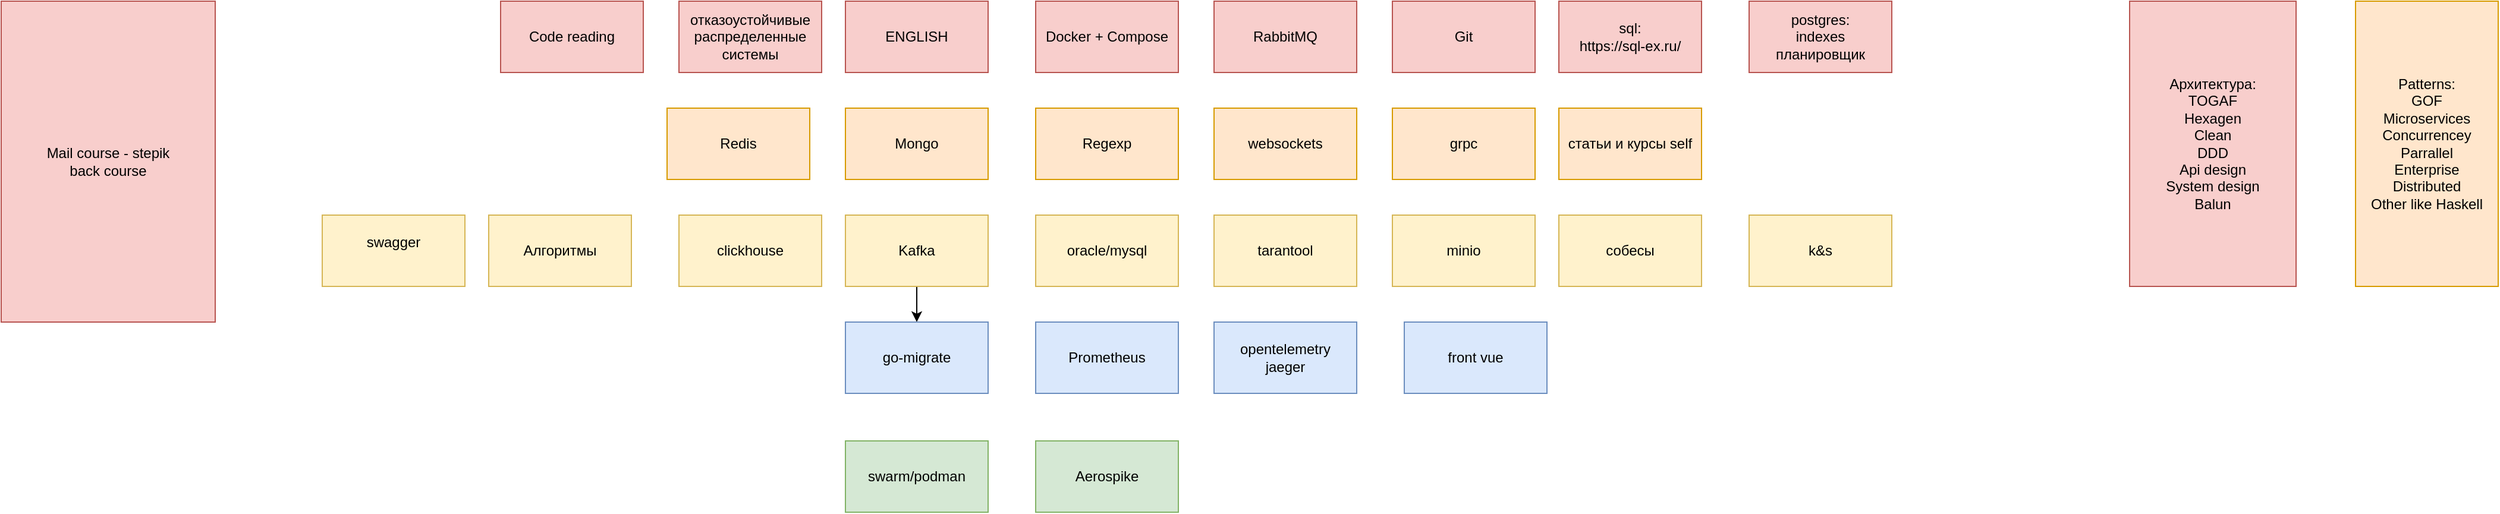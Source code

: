 <mxfile version="24.7.6">
  <diagram name="Page-1" id="e3TqY7cVisDOoWZ_kfNG">
    <mxGraphModel dx="2699" dy="988" grid="1" gridSize="10" guides="1" tooltips="1" connect="1" arrows="1" fold="1" page="1" pageScale="1" pageWidth="850" pageHeight="1100" math="0" shadow="0">
      <root>
        <mxCell id="0" />
        <mxCell id="1" parent="0" />
        <mxCell id="08p067uLWIxx4SRDrt_m-1" value="ENGLISH&lt;br&gt;" style="rounded=0;whiteSpace=wrap;html=1;fillColor=#f8cecc;strokeColor=#b85450;" parent="1" vertex="1">
          <mxGeometry x="70" y="20" width="120" height="60" as="geometry" />
        </mxCell>
        <mxCell id="08p067uLWIxx4SRDrt_m-2" value="Aerospike" style="rounded=0;whiteSpace=wrap;html=1;fillColor=#d5e8d4;strokeColor=#82b366;" parent="1" vertex="1">
          <mxGeometry x="230" y="390" width="120" height="60" as="geometry" />
        </mxCell>
        <mxCell id="08p067uLWIxx4SRDrt_m-3" value="Git" style="rounded=0;whiteSpace=wrap;html=1;fillColor=#f8cecc;strokeColor=#b85450;" parent="1" vertex="1">
          <mxGeometry x="530" y="20" width="120" height="60" as="geometry" />
        </mxCell>
        <mxCell id="08p067uLWIxx4SRDrt_m-4" value="sql:&lt;br&gt;https://sql-ex.ru/" style="rounded=0;whiteSpace=wrap;html=1;fillColor=#f8cecc;strokeColor=#b85450;" parent="1" vertex="1">
          <mxGeometry x="670" y="20" width="120" height="60" as="geometry" />
        </mxCell>
        <mxCell id="08p067uLWIxx4SRDrt_m-5" value="Prometheus" style="rounded=0;whiteSpace=wrap;html=1;fillColor=#dae8fc;strokeColor=#6c8ebf;" parent="1" vertex="1">
          <mxGeometry x="230" y="290" width="120" height="60" as="geometry" />
        </mxCell>
        <mxCell id="08p067uLWIxx4SRDrt_m-6" value="RabbitMQ" style="rounded=0;whiteSpace=wrap;html=1;fillColor=#f8cecc;strokeColor=#b85450;" parent="1" vertex="1">
          <mxGeometry x="380" y="20" width="120" height="60" as="geometry" />
        </mxCell>
        <mxCell id="08p067uLWIxx4SRDrt_m-7" value="swarm/podman" style="rounded=0;whiteSpace=wrap;html=1;fillColor=#d5e8d4;strokeColor=#82b366;" parent="1" vertex="1">
          <mxGeometry x="70" y="390" width="120" height="60" as="geometry" />
        </mxCell>
        <mxCell id="08p067uLWIxx4SRDrt_m-8" value="Mongo" style="rounded=0;whiteSpace=wrap;html=1;fillColor=#ffe6cc;strokeColor=#d79b00;" parent="1" vertex="1">
          <mxGeometry x="70" y="110" width="120" height="60" as="geometry" />
        </mxCell>
        <mxCell id="08p067uLWIxx4SRDrt_m-9" value="Docker + Compose" style="rounded=0;whiteSpace=wrap;html=1;fillColor=#f8cecc;strokeColor=#b85450;" parent="1" vertex="1">
          <mxGeometry x="230" y="20" width="120" height="60" as="geometry" />
        </mxCell>
        <mxCell id="08p067uLWIxx4SRDrt_m-11" value="tarantool" style="rounded=0;whiteSpace=wrap;html=1;fillColor=#fff2cc;strokeColor=#d6b656;" parent="1" vertex="1">
          <mxGeometry x="380" y="200" width="120" height="60" as="geometry" />
        </mxCell>
        <mxCell id="08p067uLWIxx4SRDrt_m-12" value="opentelemetry&lt;br&gt;jaeger" style="rounded=0;whiteSpace=wrap;html=1;fillColor=#dae8fc;strokeColor=#6c8ebf;" parent="1" vertex="1">
          <mxGeometry x="380" y="290" width="120" height="60" as="geometry" />
        </mxCell>
        <mxCell id="08p067uLWIxx4SRDrt_m-13" value="oracle/mysql" style="rounded=0;whiteSpace=wrap;html=1;fillColor=#fff2cc;strokeColor=#d6b656;" parent="1" vertex="1">
          <mxGeometry x="230" y="200" width="120" height="60" as="geometry" />
        </mxCell>
        <mxCell id="08p067uLWIxx4SRDrt_m-14" value="postgres:&lt;br&gt;indexes&lt;br&gt;планировщик" style="rounded=0;whiteSpace=wrap;html=1;fillColor=#f8cecc;strokeColor=#b85450;" parent="1" vertex="1">
          <mxGeometry x="830" y="20" width="120" height="60" as="geometry" />
        </mxCell>
        <mxCell id="08p067uLWIxx4SRDrt_m-15" value="Patterns:&lt;br&gt;GOF&lt;br&gt;Microservices&lt;br&gt;Concurrencey&lt;br&gt;Parrallel&lt;br&gt;Enterprise&lt;br&gt;Distributed&lt;br&gt;Other like Haskell" style="rounded=0;whiteSpace=wrap;html=1;fillColor=#ffe6cc;strokeColor=#d79b00;" parent="1" vertex="1">
          <mxGeometry x="1340" y="20" width="120" height="240" as="geometry" />
        </mxCell>
        <mxCell id="08p067uLWIxx4SRDrt_m-17" value="Архитектура:&lt;br&gt;TOGAF&lt;br&gt;Hexagen&lt;br&gt;Clean&lt;br&gt;DDD&lt;br&gt;Api design&lt;br&gt;System design&lt;br&gt;Balun" style="rounded=0;whiteSpace=wrap;html=1;fillColor=#f8cecc;strokeColor=#b85450;" parent="1" vertex="1">
          <mxGeometry x="1150" y="20" width="140" height="240" as="geometry" />
        </mxCell>
        <mxCell id="08p067uLWIxx4SRDrt_m-49" value="" style="edgeStyle=orthogonalEdgeStyle;rounded=0;orthogonalLoop=1;jettySize=auto;html=1;" parent="1" source="08p067uLWIxx4SRDrt_m-18" target="08p067uLWIxx4SRDrt_m-19" edge="1">
          <mxGeometry relative="1" as="geometry" />
        </mxCell>
        <mxCell id="08p067uLWIxx4SRDrt_m-18" value="Kafka" style="rounded=0;whiteSpace=wrap;html=1;fillColor=#fff2cc;strokeColor=#d6b656;" parent="1" vertex="1">
          <mxGeometry x="70" y="200" width="120" height="60" as="geometry" />
        </mxCell>
        <mxCell id="08p067uLWIxx4SRDrt_m-19" value="go-migrate" style="rounded=0;whiteSpace=wrap;html=1;fillColor=#dae8fc;strokeColor=#6c8ebf;" parent="1" vertex="1">
          <mxGeometry x="70" y="290" width="120" height="60" as="geometry" />
        </mxCell>
        <mxCell id="08p067uLWIxx4SRDrt_m-20" value="Regexp" style="rounded=0;whiteSpace=wrap;html=1;fillColor=#ffe6cc;strokeColor=#d79b00;" parent="1" vertex="1">
          <mxGeometry x="230" y="110" width="120" height="60" as="geometry" />
        </mxCell>
        <mxCell id="08p067uLWIxx4SRDrt_m-38" value="k&amp;amp;s" style="rounded=0;whiteSpace=wrap;html=1;fillColor=#fff2cc;strokeColor=#d6b656;" parent="1" vertex="1">
          <mxGeometry x="830" y="200" width="120" height="60" as="geometry" />
        </mxCell>
        <mxCell id="08p067uLWIxx4SRDrt_m-39" value="front vue" style="rounded=0;whiteSpace=wrap;html=1;fillColor=#dae8fc;strokeColor=#6c8ebf;" parent="1" vertex="1">
          <mxGeometry x="540" y="290" width="120" height="60" as="geometry" />
        </mxCell>
        <mxCell id="08p067uLWIxx4SRDrt_m-41" value="собесы" style="rounded=0;whiteSpace=wrap;html=1;fillColor=#fff2cc;strokeColor=#d6b656;" parent="1" vertex="1">
          <mxGeometry x="670" y="200" width="120" height="60" as="geometry" />
        </mxCell>
        <mxCell id="08p067uLWIxx4SRDrt_m-42" value="Алгоритмы" style="rounded=0;whiteSpace=wrap;html=1;fillColor=#fff2cc;strokeColor=#d6b656;" parent="1" vertex="1">
          <mxGeometry x="-230" y="200" width="120" height="60" as="geometry" />
        </mxCell>
        <mxCell id="08p067uLWIxx4SRDrt_m-43" value="статьи и курсы self" style="rounded=0;whiteSpace=wrap;html=1;fillColor=#ffe6cc;strokeColor=#d79b00;" parent="1" vertex="1">
          <mxGeometry x="670" y="110" width="120" height="60" as="geometry" />
        </mxCell>
        <mxCell id="08p067uLWIxx4SRDrt_m-44" value="websockets" style="rounded=0;whiteSpace=wrap;html=1;fillColor=#ffe6cc;strokeColor=#d79b00;" parent="1" vertex="1">
          <mxGeometry x="380" y="110" width="120" height="60" as="geometry" />
        </mxCell>
        <mxCell id="08p067uLWIxx4SRDrt_m-45" value="Mail course - stepik&lt;br&gt;back course" style="rounded=0;whiteSpace=wrap;html=1;fillColor=#f8cecc;strokeColor=#b85450;" parent="1" vertex="1">
          <mxGeometry x="-640" y="20" width="180" height="270" as="geometry" />
        </mxCell>
        <mxCell id="08p067uLWIxx4SRDrt_m-46" value="grpc" style="rounded=0;whiteSpace=wrap;html=1;fillColor=#ffe6cc;strokeColor=#d79b00;" parent="1" vertex="1">
          <mxGeometry x="530" y="110" width="120" height="60" as="geometry" />
        </mxCell>
        <mxCell id="08p067uLWIxx4SRDrt_m-47" value="отказоустойчивые распределенные системы" style="rounded=0;whiteSpace=wrap;html=1;fillColor=#f8cecc;strokeColor=#b85450;" parent="1" vertex="1">
          <mxGeometry x="-70" y="20" width="120" height="60" as="geometry" />
        </mxCell>
        <mxCell id="08p067uLWIxx4SRDrt_m-48" value="Redis" style="rounded=0;whiteSpace=wrap;html=1;fillColor=#ffe6cc;strokeColor=#d79b00;" parent="1" vertex="1">
          <mxGeometry x="-80" y="110" width="120" height="60" as="geometry" />
        </mxCell>
        <mxCell id="08p067uLWIxx4SRDrt_m-51" value="clickhouse" style="rounded=0;whiteSpace=wrap;html=1;fillColor=#fff2cc;strokeColor=#d6b656;" parent="1" vertex="1">
          <mxGeometry x="-70" y="200" width="120" height="60" as="geometry" />
        </mxCell>
        <mxCell id="08p067uLWIxx4SRDrt_m-52" value="minio" style="rounded=0;whiteSpace=wrap;html=1;fillColor=#fff2cc;strokeColor=#d6b656;" parent="1" vertex="1">
          <mxGeometry x="530" y="200" width="120" height="60" as="geometry" />
        </mxCell>
        <mxCell id="08p067uLWIxx4SRDrt_m-53" value="Code reading" style="rounded=0;whiteSpace=wrap;html=1;fillColor=#f8cecc;strokeColor=#b85450;" parent="1" vertex="1">
          <mxGeometry x="-220" y="20" width="120" height="60" as="geometry" />
        </mxCell>
        <mxCell id="Eca5caJS4ICVOchlSmst-1" value="swagger&lt;div&gt;&lt;br&gt;&lt;/div&gt;" style="rounded=0;whiteSpace=wrap;html=1;fillColor=#fff2cc;strokeColor=#d6b656;" vertex="1" parent="1">
          <mxGeometry x="-370" y="200" width="120" height="60" as="geometry" />
        </mxCell>
      </root>
    </mxGraphModel>
  </diagram>
</mxfile>
